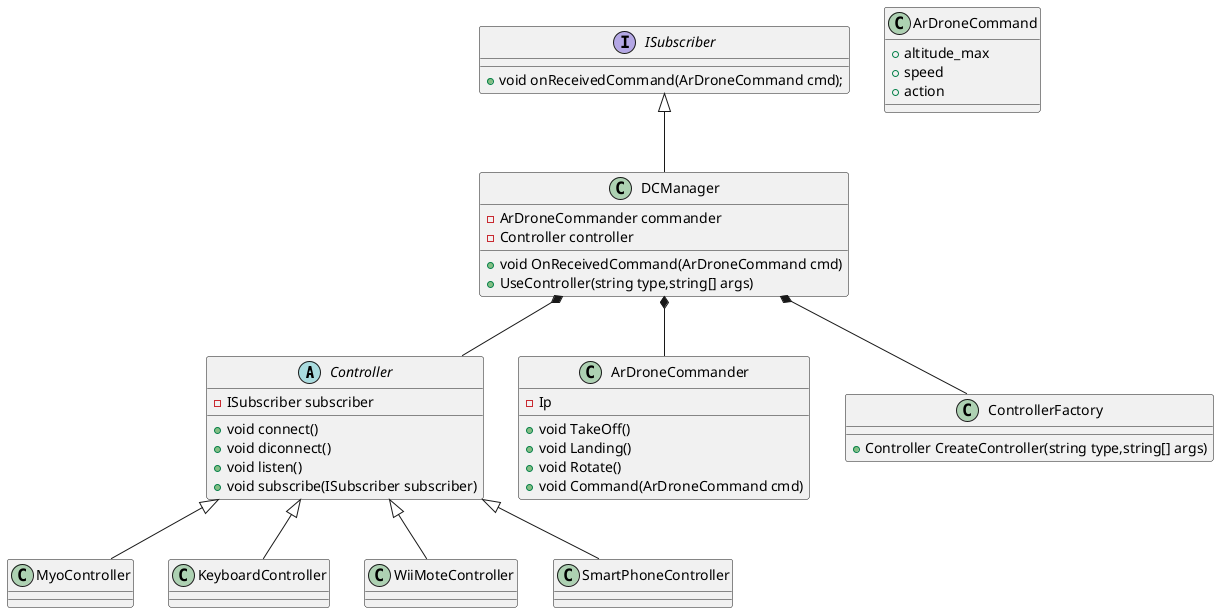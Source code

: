 @startuml

Controller <|-- MyoController
Controller <|-- KeyboardController
Controller <|-- WiiMoteController
Controller <|-- SmartPhoneController
DCManager*--Controller
DCManager*--ArDroneCommander
DCManager*--ControllerFactory
ISubscriber <|-- DCManager


class DCManager{
    -ArDroneCommander commander
    -Controller controller
    +void OnReceivedCommand(ArDroneCommand cmd)
    +UseController(string type,string[] args)
}

class ControllerFactory{
    +Controller CreateController(string type,string[] args)
}
class ArDroneCommand{
    +altitude_max
    +speed
    +action
}
class ArDroneCommander{
  -Ip
  +void TakeOff()
  +void Landing()
  +void Rotate()
  +void Command(ArDroneCommand cmd)
}

abstract Controller{
    -ISubscriber subscriber
    +void connect()
    +void diconnect()
    +void listen()
    +void subscribe(ISubscriber subscriber)
}

interface ISubscriber{
     +void onReceivedCommand(ArDroneCommand cmd);
}

class MyoController {
   
}

class KeyboardController {
  
}
class SmartPhoneController {

}
class WiiMoteController {

}

@enduml